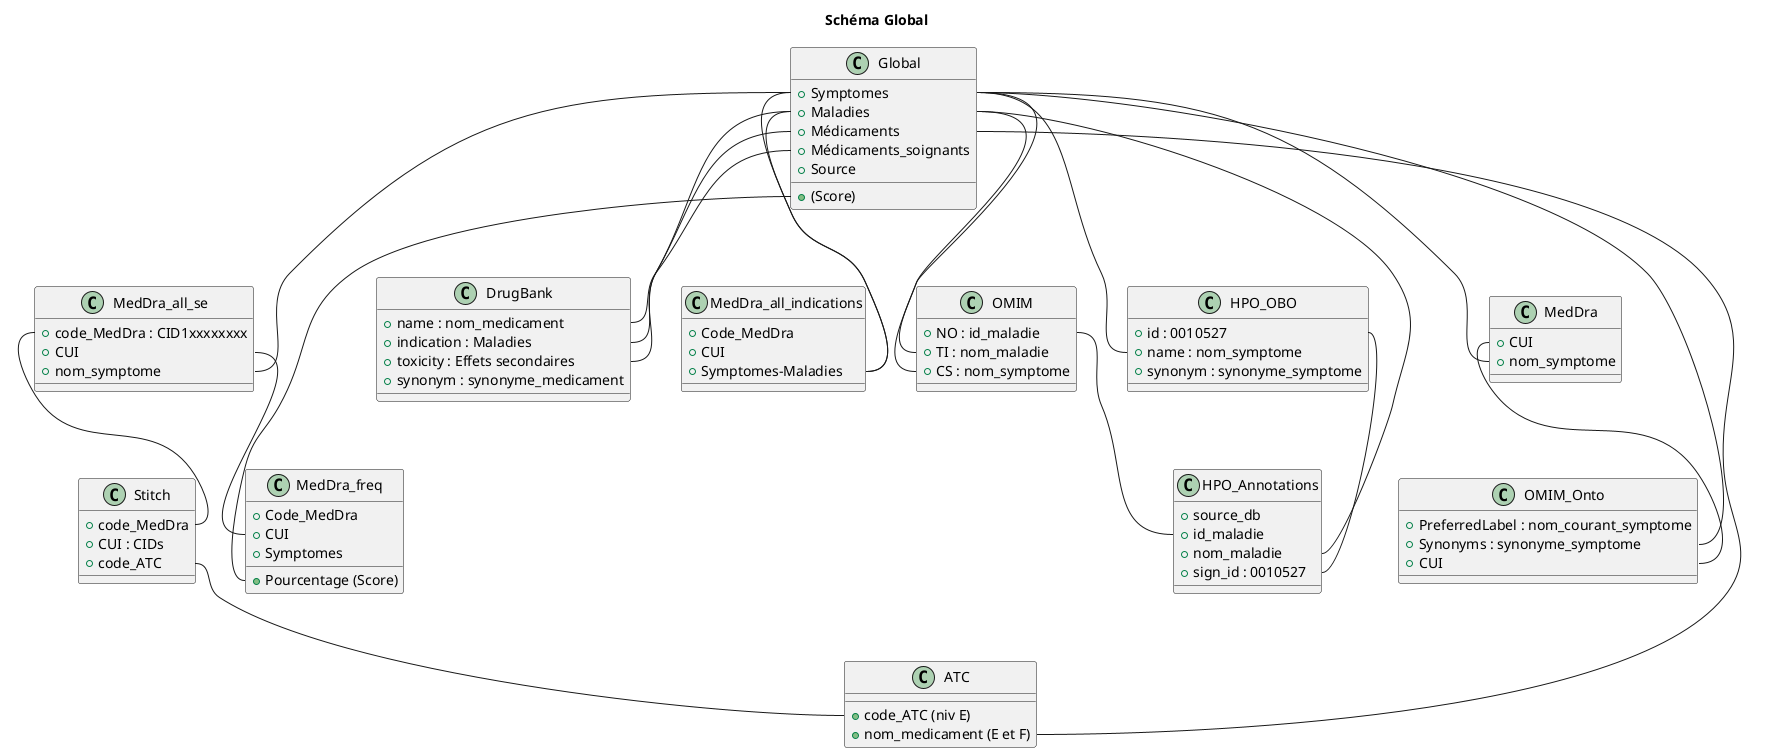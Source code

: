 @startuml
skinparam shadowing false

title Schéma Global


class Global{
    + Symptomes
    + Maladies
    + Médicaments
    + Médicaments_soignants
    + Source
    + (Score)
}

class MedDra_all_se {
    + code_MedDra : CID1xxxxxxxx
    + CUI
    + nom_symptome
}

class Stitch{
    + code_MedDra 
    + CUI : CIDs
    + code_ATC
}

class ATC{
    + code_ATC (niv E)
    + nom_medicament (E et F)
}

class HPO_Annotations {
    + source_db
    + id_maladie 
    + nom_maladie
    + sign_id : 0010527
}

class HPO_OBO{
    + id : 0010527
    + name : nom_symptome
    + synonym : synonyme_symptome
}

class OMIM_Onto {
    + PreferredLabel : nom_courant_symptome
    + Synonyms : synonyme_symptome
    + CUI
}

class OMIM{
    + NO : id_maladie
    + TI : nom_maladie
    + CS : nom_symptome 
}

class MedDra {
    + CUI
    + nom_symptome
}

class DrugBank {
    + name : nom_medicament
    + indication : Maladies
    + toxicity : Effets secondaires
    + synonym : synonyme_medicament
}


class MedDra_all_indications {
    + Code_MedDra
    + CUI
    + Symptomes-Maladies
}

class MedDra_freq{
    + Code_MedDra
    + CUI
    + Pourcentage (Score)
    + Symptomes  
}

Global::Symptomes -- HPO_OBO::nom_symptome
Global::Symptomes -- MedDra::nom_symptome
Global::Symptomes -- OMIM::nom_symptome
Global::Maladies -- DrugBank::indication
Global::Médicaments -- DrugBank::toxicity
Global::Symptomes -- MedDra_all_indications::Symptomes
Global::Symptomes -- MedDra_all_se::nom_symptome


HPO_OBO::id -- HPO_Annotations::sign_id
HPO_Annotations::nom_maladie -- Global::Maladies


MedDra::CUI--OMIM_Onto::CUI
OMIM_Onto::Synonyms-- Global::Symptomes

OMIM::nom_maladie--Global::Maladies
OMIM::id_maladie--HPO_Annotations::id_maladie


ATC::nom_medicament -- Global::Médicaments
MedDra_all_se::code_MedDra -- Stitch::code_MedDra
Stitch::code_ATC-- ATC::code_ATC 
MedDra_freq::Pourcentage -- Global::Score
MedDra_all_se::CUI -- MedDra_freq::CUI
MedDra_all_indications::Symptomes -- Global::Maladies


DrugBank::name -- Global::Médicaments_soignants
@enduml